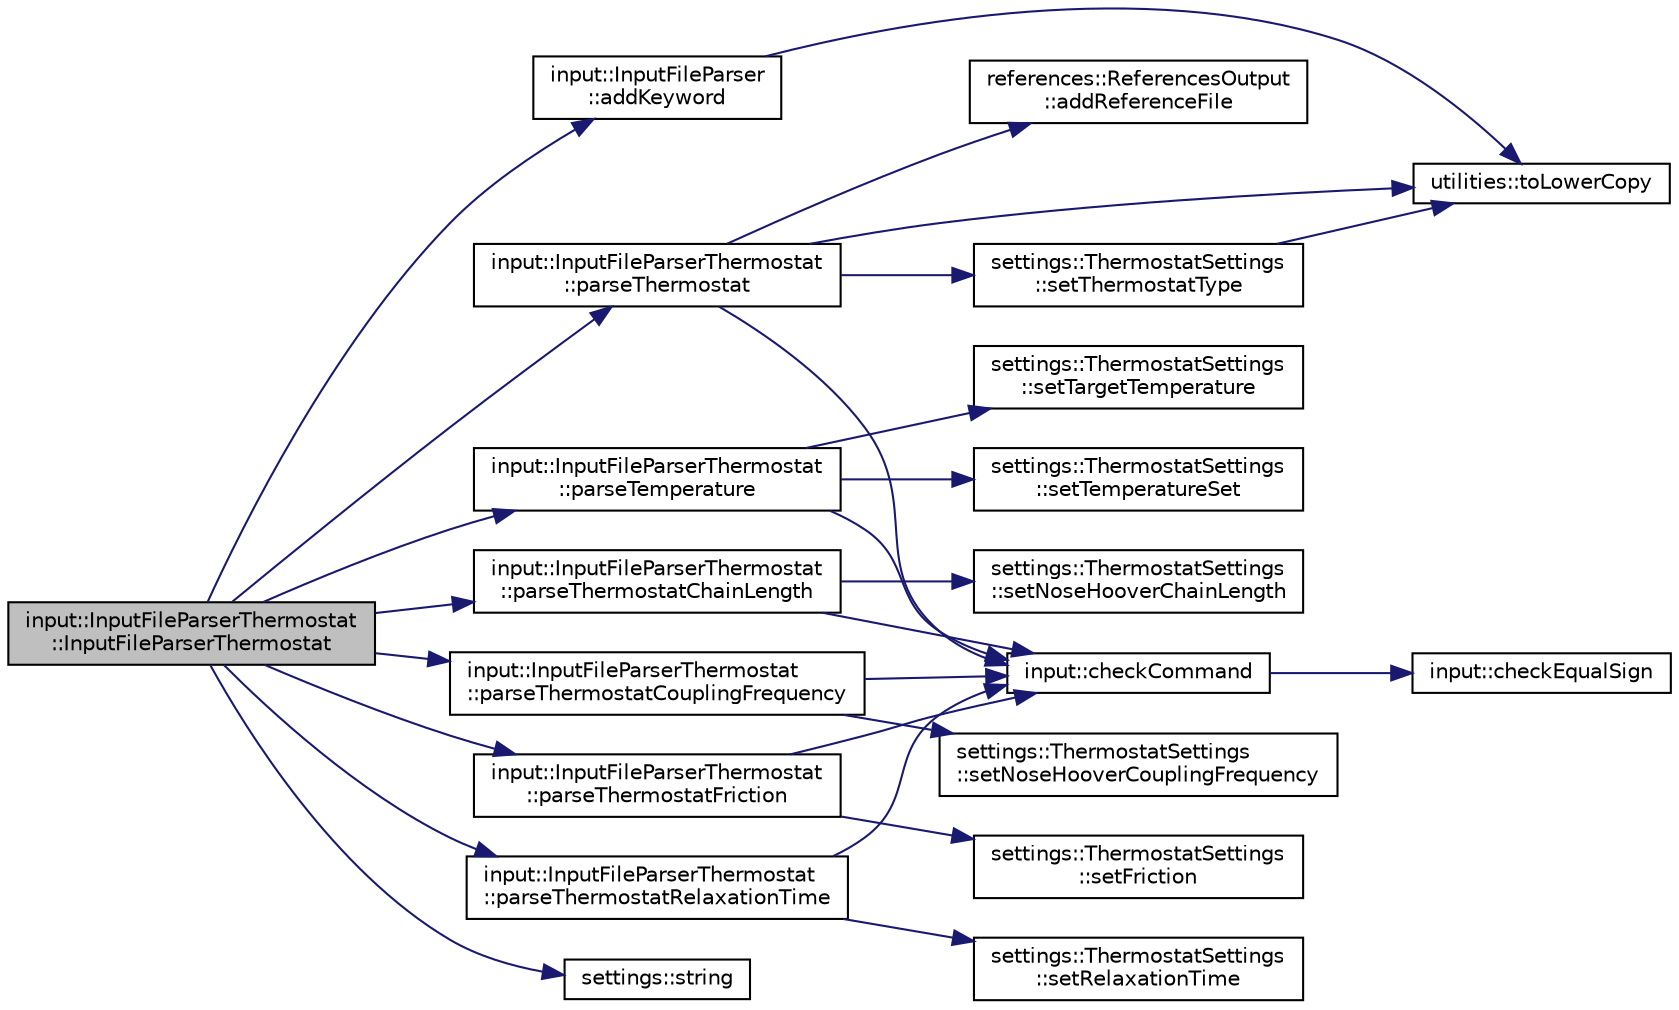 digraph "input::InputFileParserThermostat::InputFileParserThermostat"
{
 // LATEX_PDF_SIZE
  edge [fontname="Helvetica",fontsize="10",labelfontname="Helvetica",labelfontsize="10"];
  node [fontname="Helvetica",fontsize="10",shape=record];
  rankdir="LR";
  Node1 [label="input::InputFileParserThermostat\l::InputFileParserThermostat",height=0.2,width=0.4,color="black", fillcolor="grey75", style="filled", fontcolor="black",tooltip="Construct a new Input File Parser Thermostat:: Input File Parser Thermostat object."];
  Node1 -> Node2 [color="midnightblue",fontsize="10",style="solid",fontname="Helvetica"];
  Node2 [label="input::InputFileParser\l::addKeyword",height=0.2,width=0.4,color="black", fillcolor="white", style="filled",URL="$classinput_1_1InputFileParser.html#ab851322dfd41fcd59d75931012a5fcce",tooltip="add keyword to different keyword maps"];
  Node2 -> Node3 [color="midnightblue",fontsize="10",style="solid",fontname="Helvetica"];
  Node3 [label="utilities::toLowerCopy",height=0.2,width=0.4,color="black", fillcolor="white", style="filled",URL="$namespaceutilities.html#a00b80743096ddd313ba418b9a7730698",tooltip="returns a copy of a string all lower case"];
  Node1 -> Node4 [color="midnightblue",fontsize="10",style="solid",fontname="Helvetica"];
  Node4 [label="input::InputFileParserThermostat\l::parseTemperature",height=0.2,width=0.4,color="black", fillcolor="white", style="filled",URL="$classinput_1_1InputFileParserThermostat.html#a02aab1d3c972dc2dbdb641497846cf98",tooltip="Parse the temperature used in the simulation."];
  Node4 -> Node5 [color="midnightblue",fontsize="10",style="solid",fontname="Helvetica"];
  Node5 [label="input::checkCommand",height=0.2,width=0.4,color="black", fillcolor="white", style="filled",URL="$namespaceinput.html#a81877d6bfa9b46cdca1b280c6d1b30fb",tooltip="check if command array has exactly 3 elements"];
  Node5 -> Node6 [color="midnightblue",fontsize="10",style="solid",fontname="Helvetica"];
  Node6 [label="input::checkEqualSign",height=0.2,width=0.4,color="black", fillcolor="white", style="filled",URL="$namespaceinput.html#a586caa23c32d86459177222a3b5d53fe",tooltip="check if parameter is \"=\""];
  Node4 -> Node7 [color="midnightblue",fontsize="10",style="solid",fontname="Helvetica"];
  Node7 [label="settings::ThermostatSettings\l::setTargetTemperature",height=0.2,width=0.4,color="black", fillcolor="white", style="filled",URL="$classsettings_1_1ThermostatSettings.html#adda5d4496b9fa83ed076ffaef9bafc0b",tooltip=" "];
  Node4 -> Node8 [color="midnightblue",fontsize="10",style="solid",fontname="Helvetica"];
  Node8 [label="settings::ThermostatSettings\l::setTemperatureSet",height=0.2,width=0.4,color="black", fillcolor="white", style="filled",URL="$classsettings_1_1ThermostatSettings.html#a4d40d521ee54782a305ada728f9bc64c",tooltip=" "];
  Node1 -> Node9 [color="midnightblue",fontsize="10",style="solid",fontname="Helvetica"];
  Node9 [label="input::InputFileParserThermostat\l::parseThermostat",height=0.2,width=0.4,color="black", fillcolor="white", style="filled",URL="$classinput_1_1InputFileParserThermostat.html#ac93207b87a4ba119f00fbf28b986abca",tooltip="Parse the thermostat used in the simulation."];
  Node9 -> Node10 [color="midnightblue",fontsize="10",style="solid",fontname="Helvetica"];
  Node10 [label="references::ReferencesOutput\l::addReferenceFile",height=0.2,width=0.4,color="black", fillcolor="white", style="filled",URL="$classreferences_1_1ReferencesOutput.html#ab9f11b57ee5a49a8e2033bcc1fe9b32d",tooltip="adds a reference file to the list of reference files and bibtex files"];
  Node9 -> Node5 [color="midnightblue",fontsize="10",style="solid",fontname="Helvetica"];
  Node9 -> Node11 [color="midnightblue",fontsize="10",style="solid",fontname="Helvetica"];
  Node11 [label="settings::ThermostatSettings\l::setThermostatType",height=0.2,width=0.4,color="black", fillcolor="white", style="filled",URL="$classsettings_1_1ThermostatSettings.html#acf295590fb40eb83c6a9c9a3aa69c21b",tooltip="sets the thermostatType to enum in settings"];
  Node11 -> Node3 [color="midnightblue",fontsize="10",style="solid",fontname="Helvetica"];
  Node9 -> Node3 [color="midnightblue",fontsize="10",style="solid",fontname="Helvetica"];
  Node1 -> Node12 [color="midnightblue",fontsize="10",style="solid",fontname="Helvetica"];
  Node12 [label="input::InputFileParserThermostat\l::parseThermostatChainLength",height=0.2,width=0.4,color="black", fillcolor="white", style="filled",URL="$classinput_1_1InputFileParserThermostat.html#a73aa16939e5c92ce03a596ce51da247f",tooltip="parses the chain length of the nh-chain thermostat"];
  Node12 -> Node5 [color="midnightblue",fontsize="10",style="solid",fontname="Helvetica"];
  Node12 -> Node13 [color="midnightblue",fontsize="10",style="solid",fontname="Helvetica"];
  Node13 [label="settings::ThermostatSettings\l::setNoseHooverChainLength",height=0.2,width=0.4,color="black", fillcolor="white", style="filled",URL="$classsettings_1_1ThermostatSettings.html#ab8b3e25be103f0c86fdbfd5b25840b6c",tooltip=" "];
  Node1 -> Node14 [color="midnightblue",fontsize="10",style="solid",fontname="Helvetica"];
  Node14 [label="input::InputFileParserThermostat\l::parseThermostatCouplingFrequency",height=0.2,width=0.4,color="black", fillcolor="white", style="filled",URL="$classinput_1_1InputFileParserThermostat.html#aec010f0f25c49fb1f1950474cce6b47f",tooltip="parses the coupling frequency of the nh-chain thermostat"];
  Node14 -> Node5 [color="midnightblue",fontsize="10",style="solid",fontname="Helvetica"];
  Node14 -> Node15 [color="midnightblue",fontsize="10",style="solid",fontname="Helvetica"];
  Node15 [label="settings::ThermostatSettings\l::setNoseHooverCouplingFrequency",height=0.2,width=0.4,color="black", fillcolor="white", style="filled",URL="$classsettings_1_1ThermostatSettings.html#a2925e6d473f32350cf0fdeca282a9f70",tooltip=" "];
  Node1 -> Node16 [color="midnightblue",fontsize="10",style="solid",fontname="Helvetica"];
  Node16 [label="input::InputFileParserThermostat\l::parseThermostatFriction",height=0.2,width=0.4,color="black", fillcolor="white", style="filled",URL="$classinput_1_1InputFileParserThermostat.html#ac1526fb6093cc00a73b7a26faf66f75a",tooltip="parses the friction of the langevin thermostat"];
  Node16 -> Node5 [color="midnightblue",fontsize="10",style="solid",fontname="Helvetica"];
  Node16 -> Node17 [color="midnightblue",fontsize="10",style="solid",fontname="Helvetica"];
  Node17 [label="settings::ThermostatSettings\l::setFriction",height=0.2,width=0.4,color="black", fillcolor="white", style="filled",URL="$classsettings_1_1ThermostatSettings.html#a18b9b83c5de37bf189cde351ce8e4599",tooltip=" "];
  Node1 -> Node18 [color="midnightblue",fontsize="10",style="solid",fontname="Helvetica"];
  Node18 [label="input::InputFileParserThermostat\l::parseThermostatRelaxationTime",height=0.2,width=0.4,color="black", fillcolor="white", style="filled",URL="$classinput_1_1InputFileParserThermostat.html#aa0a886b66efd3f0e3c4d4f9d9428de40",tooltip="parses the relaxation time of the thermostat"];
  Node18 -> Node5 [color="midnightblue",fontsize="10",style="solid",fontname="Helvetica"];
  Node18 -> Node19 [color="midnightblue",fontsize="10",style="solid",fontname="Helvetica"];
  Node19 [label="settings::ThermostatSettings\l::setRelaxationTime",height=0.2,width=0.4,color="black", fillcolor="white", style="filled",URL="$classsettings_1_1ThermostatSettings.html#a9d3f5a8931672f0a97befde218c95846",tooltip=" "];
  Node1 -> Node20 [color="midnightblue",fontsize="10",style="solid",fontname="Helvetica"];
  Node20 [label="settings::string",height=0.2,width=0.4,color="black", fillcolor="white", style="filled",URL="$namespacesettings.html#a25810432631a237804b3241be4305787",tooltip="return string of manostatType"];
}
